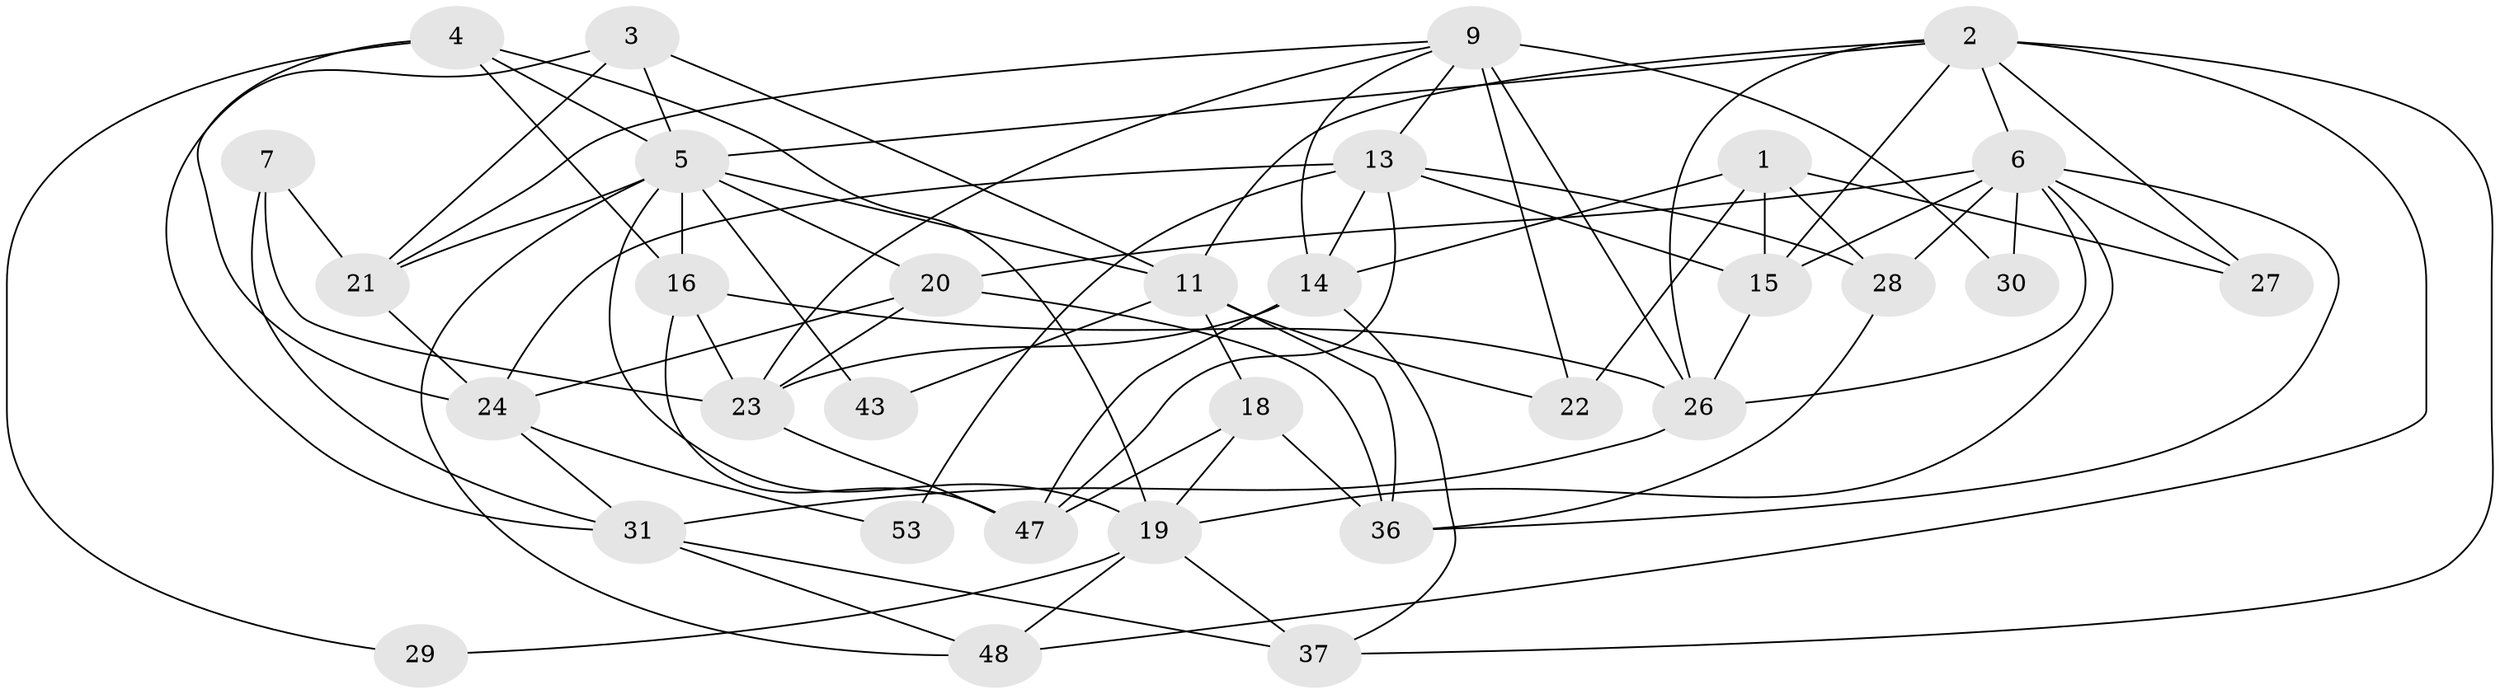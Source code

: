 // original degree distribution, {3: 0.2807017543859649, 4: 0.3508771929824561, 2: 0.10526315789473684, 8: 0.017543859649122806, 7: 0.03508771929824561, 6: 0.10526315789473684, 5: 0.10526315789473684}
// Generated by graph-tools (version 1.1) at 2025/42/03/06/25 10:42:00]
// undirected, 32 vertices, 81 edges
graph export_dot {
graph [start="1"]
  node [color=gray90,style=filled];
  1 [super="+12"];
  2 [super="+10"];
  3 [super="+52"];
  4 [super="+8"];
  5 [super="+54"];
  6 [super="+40"];
  7 [super="+33"];
  9 [super="+17"];
  11 [super="+38"];
  13 [super="+25"];
  14 [super="+44"];
  15 [super="+46"];
  16 [super="+42"];
  18 [super="+41"];
  19 [super="+45"];
  20 [super="+39"];
  21 [super="+55"];
  22 [super="+56"];
  23 [super="+32"];
  24 [super="+34"];
  26 [super="+35"];
  27;
  28 [super="+49"];
  29;
  30;
  31 [super="+50"];
  36;
  37 [super="+57"];
  43;
  47 [super="+51"];
  48;
  53;
  1 -- 28;
  1 -- 22;
  1 -- 27;
  1 -- 15;
  1 -- 14;
  2 -- 6;
  2 -- 11;
  2 -- 26;
  2 -- 48;
  2 -- 5;
  2 -- 37;
  2 -- 27;
  2 -- 15;
  3 -- 31;
  3 -- 11;
  3 -- 21;
  3 -- 5;
  4 -- 16;
  4 -- 24;
  4 -- 29;
  4 -- 19;
  4 -- 5;
  5 -- 43;
  5 -- 16;
  5 -- 20;
  5 -- 48;
  5 -- 11;
  5 -- 19;
  5 -- 21;
  6 -- 26;
  6 -- 36;
  6 -- 20;
  6 -- 27;
  6 -- 28;
  6 -- 30;
  6 -- 19;
  6 -- 15;
  7 -- 31;
  7 -- 21;
  7 -- 23;
  9 -- 13;
  9 -- 22;
  9 -- 26 [weight=3];
  9 -- 30;
  9 -- 14;
  9 -- 23;
  9 -- 21;
  11 -- 43;
  11 -- 22;
  11 -- 36;
  11 -- 18;
  13 -- 47;
  13 -- 14;
  13 -- 53 [weight=2];
  13 -- 28 [weight=2];
  13 -- 24;
  13 -- 15;
  14 -- 23;
  14 -- 47;
  14 -- 37;
  15 -- 26;
  16 -- 26;
  16 -- 23;
  16 -- 47;
  18 -- 36;
  18 -- 19;
  18 -- 47;
  19 -- 48;
  19 -- 37;
  19 -- 29;
  20 -- 36;
  20 -- 24;
  20 -- 23;
  21 -- 24;
  23 -- 47;
  24 -- 31;
  24 -- 53;
  26 -- 31;
  28 -- 36;
  31 -- 48;
  31 -- 37;
}
